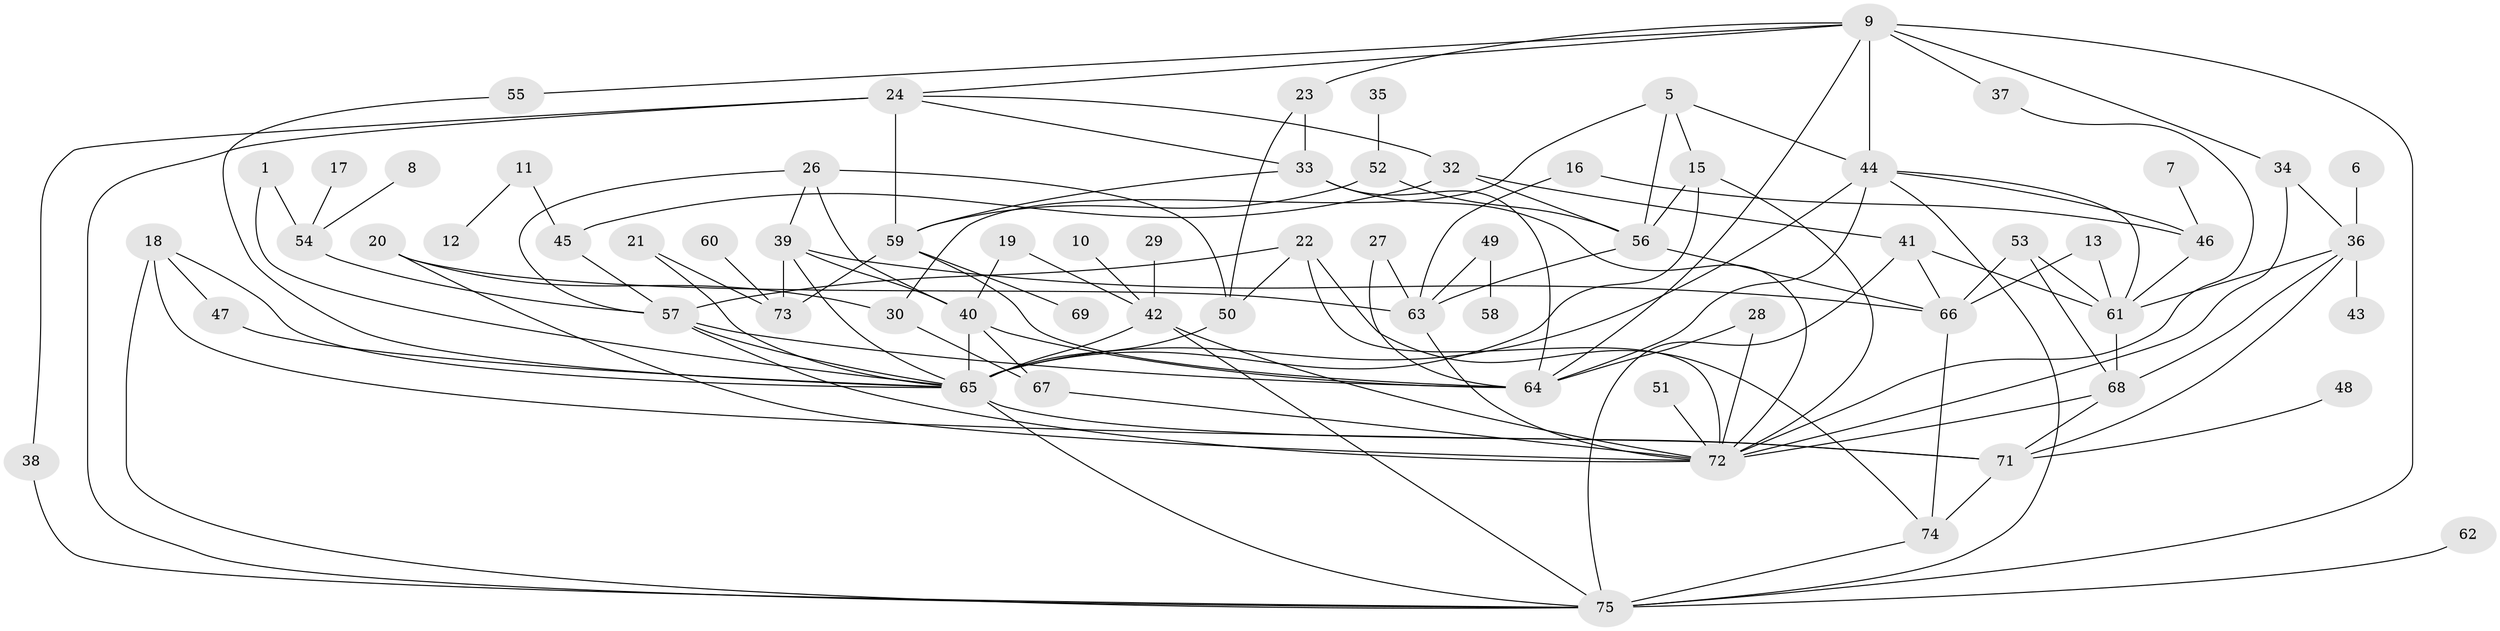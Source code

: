 // original degree distribution, {5: 0.053691275167785234, 2: 0.2684563758389262, 1: 0.18791946308724833, 0: 0.04697986577181208, 4: 0.18120805369127516, 7: 0.013422818791946308, 3: 0.18791946308724833, 8: 0.013422818791946308, 6: 0.04697986577181208}
// Generated by graph-tools (version 1.1) at 2025/25/03/09/25 03:25:18]
// undirected, 68 vertices, 128 edges
graph export_dot {
graph [start="1"]
  node [color=gray90,style=filled];
  1;
  5;
  6;
  7;
  8;
  9;
  10;
  11;
  12;
  13;
  15;
  16;
  17;
  18;
  19;
  20;
  21;
  22;
  23;
  24;
  26;
  27;
  28;
  29;
  30;
  32;
  33;
  34;
  35;
  36;
  37;
  38;
  39;
  40;
  41;
  42;
  43;
  44;
  45;
  46;
  47;
  48;
  49;
  50;
  51;
  52;
  53;
  54;
  55;
  56;
  57;
  58;
  59;
  60;
  61;
  62;
  63;
  64;
  65;
  66;
  67;
  68;
  69;
  71;
  72;
  73;
  74;
  75;
  1 -- 54 [weight=1.0];
  1 -- 65 [weight=1.0];
  5 -- 15 [weight=1.0];
  5 -- 30 [weight=1.0];
  5 -- 44 [weight=1.0];
  5 -- 56 [weight=1.0];
  6 -- 36 [weight=1.0];
  7 -- 46 [weight=1.0];
  8 -- 54 [weight=1.0];
  9 -- 23 [weight=1.0];
  9 -- 24 [weight=1.0];
  9 -- 34 [weight=1.0];
  9 -- 37 [weight=1.0];
  9 -- 44 [weight=1.0];
  9 -- 55 [weight=1.0];
  9 -- 64 [weight=1.0];
  9 -- 75 [weight=2.0];
  10 -- 42 [weight=1.0];
  11 -- 12 [weight=1.0];
  11 -- 45 [weight=1.0];
  13 -- 61 [weight=1.0];
  13 -- 66 [weight=1.0];
  15 -- 56 [weight=1.0];
  15 -- 65 [weight=1.0];
  15 -- 72 [weight=1.0];
  16 -- 46 [weight=1.0];
  16 -- 63 [weight=1.0];
  17 -- 54 [weight=1.0];
  18 -- 47 [weight=1.0];
  18 -- 65 [weight=1.0];
  18 -- 71 [weight=1.0];
  18 -- 75 [weight=1.0];
  19 -- 40 [weight=1.0];
  19 -- 42 [weight=1.0];
  20 -- 30 [weight=1.0];
  20 -- 63 [weight=1.0];
  20 -- 72 [weight=1.0];
  21 -- 65 [weight=1.0];
  21 -- 73 [weight=1.0];
  22 -- 50 [weight=1.0];
  22 -- 57 [weight=1.0];
  22 -- 72 [weight=1.0];
  22 -- 74 [weight=1.0];
  23 -- 33 [weight=1.0];
  23 -- 50 [weight=1.0];
  24 -- 32 [weight=1.0];
  24 -- 33 [weight=1.0];
  24 -- 38 [weight=1.0];
  24 -- 59 [weight=2.0];
  24 -- 75 [weight=1.0];
  26 -- 39 [weight=1.0];
  26 -- 40 [weight=1.0];
  26 -- 50 [weight=1.0];
  26 -- 57 [weight=1.0];
  27 -- 63 [weight=1.0];
  27 -- 64 [weight=1.0];
  28 -- 64 [weight=1.0];
  28 -- 72 [weight=1.0];
  29 -- 42 [weight=1.0];
  30 -- 67 [weight=1.0];
  32 -- 41 [weight=1.0];
  32 -- 45 [weight=1.0];
  32 -- 56 [weight=1.0];
  33 -- 59 [weight=1.0];
  33 -- 64 [weight=1.0];
  33 -- 72 [weight=1.0];
  34 -- 36 [weight=1.0];
  34 -- 72 [weight=1.0];
  35 -- 52 [weight=1.0];
  36 -- 43 [weight=1.0];
  36 -- 61 [weight=1.0];
  36 -- 68 [weight=1.0];
  36 -- 71 [weight=1.0];
  37 -- 72 [weight=1.0];
  38 -- 75 [weight=1.0];
  39 -- 40 [weight=1.0];
  39 -- 65 [weight=1.0];
  39 -- 66 [weight=1.0];
  39 -- 73 [weight=1.0];
  40 -- 64 [weight=1.0];
  40 -- 65 [weight=1.0];
  40 -- 67 [weight=1.0];
  41 -- 61 [weight=1.0];
  41 -- 66 [weight=1.0];
  41 -- 75 [weight=1.0];
  42 -- 65 [weight=1.0];
  42 -- 72 [weight=1.0];
  42 -- 75 [weight=1.0];
  44 -- 46 [weight=1.0];
  44 -- 61 [weight=1.0];
  44 -- 64 [weight=1.0];
  44 -- 65 [weight=2.0];
  44 -- 75 [weight=1.0];
  45 -- 57 [weight=1.0];
  46 -- 61 [weight=1.0];
  47 -- 65 [weight=1.0];
  48 -- 71 [weight=1.0];
  49 -- 58 [weight=1.0];
  49 -- 63 [weight=1.0];
  50 -- 65 [weight=2.0];
  51 -- 72 [weight=1.0];
  52 -- 56 [weight=1.0];
  52 -- 59 [weight=1.0];
  53 -- 61 [weight=1.0];
  53 -- 66 [weight=1.0];
  53 -- 68 [weight=1.0];
  54 -- 57 [weight=1.0];
  55 -- 65 [weight=1.0];
  56 -- 63 [weight=1.0];
  56 -- 66 [weight=1.0];
  57 -- 64 [weight=1.0];
  57 -- 65 [weight=1.0];
  57 -- 72 [weight=1.0];
  59 -- 64 [weight=1.0];
  59 -- 69 [weight=1.0];
  59 -- 73 [weight=1.0];
  60 -- 73 [weight=1.0];
  61 -- 68 [weight=1.0];
  62 -- 75 [weight=1.0];
  63 -- 72 [weight=1.0];
  65 -- 71 [weight=1.0];
  65 -- 75 [weight=1.0];
  66 -- 74 [weight=1.0];
  67 -- 72 [weight=1.0];
  68 -- 71 [weight=1.0];
  68 -- 72 [weight=1.0];
  71 -- 74 [weight=1.0];
  74 -- 75 [weight=1.0];
}
